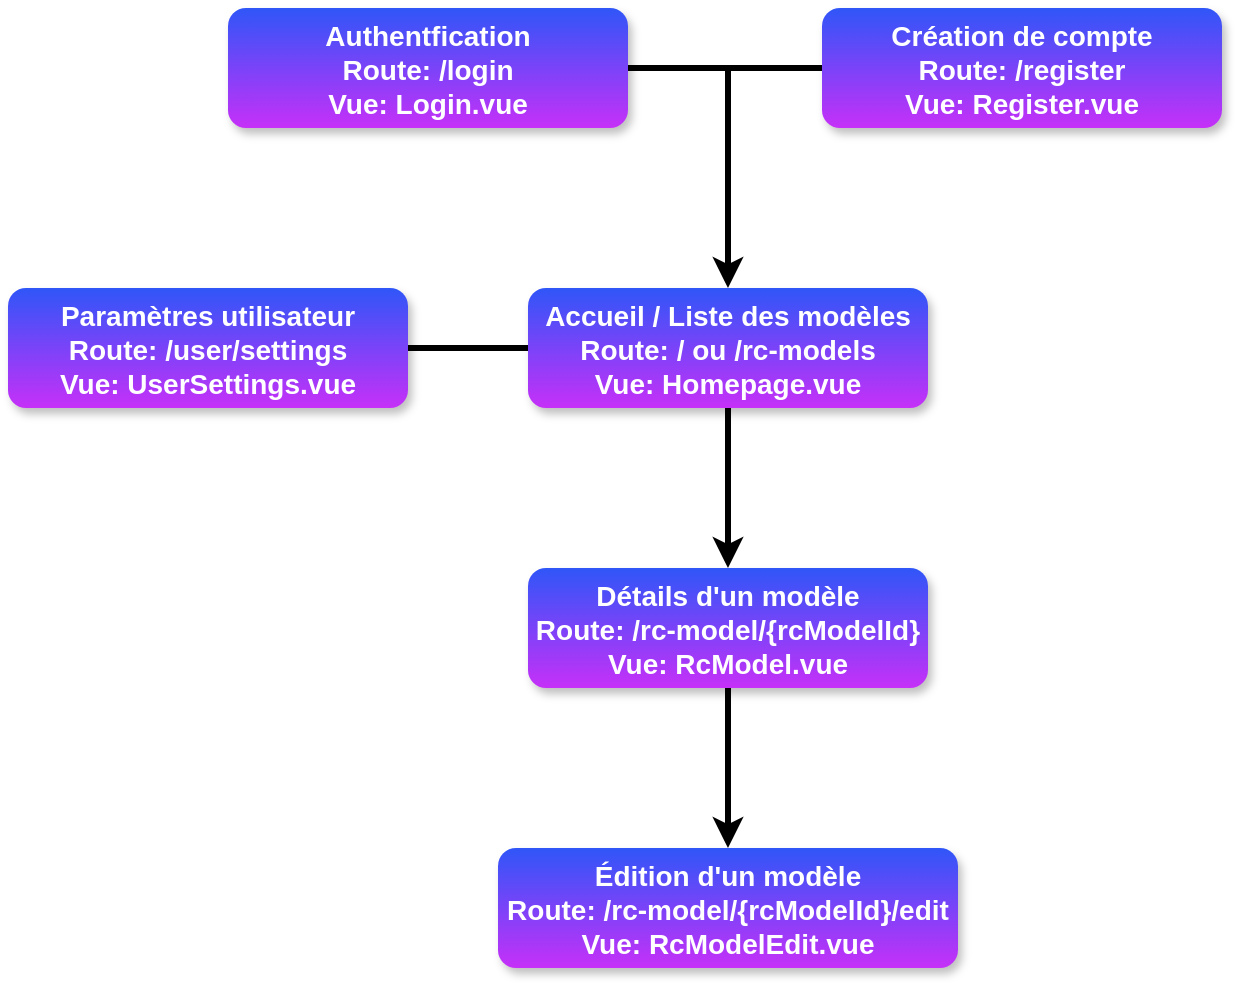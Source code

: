 <mxfile version="20.8.16" type="device"><diagram name="Page-1" id="97916047-d0de-89f5-080d-49f4d83e522f"><mxGraphModel dx="1416" dy="818" grid="1" gridSize="10" guides="1" tooltips="1" connect="1" arrows="1" fold="1" page="1" pageScale="1.5" pageWidth="1169" pageHeight="827" background="none" math="0" shadow="0"><root><mxCell id="0"/><mxCell id="1" parent="0"/><mxCell id="_l7ccEjDJXpDmc_jbZVb-77" value="" style="edgeStyle=orthogonalEdgeStyle;curved=1;orthogonalLoop=1;jettySize=auto;html=1;startArrow=none;startFill=0;strokeWidth=3;endArrow=none;endFill=0;" parent="1" source="3" target="hyLaEW4O023oqyNcX8-T-8" edge="1"><mxGeometry relative="1" as="geometry"><mxPoint x="700" y="190" as="sourcePoint"/><mxPoint x="760" y="240" as="targetPoint"/></mxGeometry></mxCell><mxCell id="3" value="Authentfication&#10;Route: /login&#10;Vue: Login.vue" style="rounded=1;fillColor=#2F56F8;strokeColor=none;shadow=1;gradientColor=#C630F8;fontStyle=1;fontColor=#FFFFFF;fontSize=14;" parent="1" vertex="1"><mxGeometry x="480" y="280" width="200" height="60" as="geometry"/></mxCell><mxCell id="_l7ccEjDJXpDmc_jbZVb-79" style="edgeStyle=orthogonalEdgeStyle;curved=1;orthogonalLoop=1;jettySize=auto;html=1;strokeWidth=3;startArrow=none;startFill=0;endArrow=classic;endFill=1;" parent="1" edge="1"><mxGeometry relative="1" as="geometry"><mxPoint x="730" y="480" as="sourcePoint"/><mxPoint x="730" y="560" as="targetPoint"/><Array as="points"><mxPoint x="730" y="530"/><mxPoint x="730" y="530"/></Array></mxGeometry></mxCell><mxCell id="_l7ccEjDJXpDmc_jbZVb-78" style="edgeStyle=orthogonalEdgeStyle;curved=1;orthogonalLoop=1;jettySize=auto;html=1;strokeWidth=3;startArrow=none;startFill=0;endArrow=none;endFill=0;" parent="1" edge="1"><mxGeometry relative="1" as="geometry"><mxPoint x="570" y="450" as="sourcePoint"/><mxPoint x="630" y="450" as="targetPoint"/></mxGeometry></mxCell><mxCell id="_l7ccEjDJXpDmc_jbZVb-80" value="" style="endArrow=classic;html=1;strokeWidth=3;curved=1;" parent="1" edge="1"><mxGeometry width="50" height="50" relative="1" as="geometry"><mxPoint x="730" y="310" as="sourcePoint"/><mxPoint x="730" y="420" as="targetPoint"/></mxGeometry></mxCell><mxCell id="hyLaEW4O023oqyNcX8-T-8" value="Création de compte&#10;Route: /register&#10;Vue: Register.vue" style="rounded=1;fillColor=#2F56F8;strokeColor=none;shadow=1;gradientColor=#C630F8;fontStyle=1;fontColor=#FFFFFF;fontSize=14;" vertex="1" parent="1"><mxGeometry x="777" y="280" width="200" height="60" as="geometry"/></mxCell><mxCell id="hyLaEW4O023oqyNcX8-T-9" value="Accueil / Liste des modèles&#10;Route: / ou /rc-models&#10;Vue: Homepage.vue" style="rounded=1;fillColor=#2F56F8;strokeColor=none;shadow=1;gradientColor=#C630F8;fontStyle=1;fontColor=#FFFFFF;fontSize=14;" vertex="1" parent="1"><mxGeometry x="630" y="420" width="200" height="60" as="geometry"/></mxCell><mxCell id="hyLaEW4O023oqyNcX8-T-10" value="Paramètres utilisateur&#10;Route: /user/settings&#10;Vue: UserSettings.vue" style="rounded=1;fillColor=#2F56F8;strokeColor=none;shadow=1;gradientColor=#C630F8;fontStyle=1;fontColor=#FFFFFF;fontSize=14;" vertex="1" parent="1"><mxGeometry x="370" y="420" width="200" height="60" as="geometry"/></mxCell><mxCell id="hyLaEW4O023oqyNcX8-T-11" value="Détails d'un modèle&#10;Route: /rc-model/{rcModelId}&#10;Vue: RcModel.vue" style="rounded=1;fillColor=#2F56F8;strokeColor=none;shadow=1;gradientColor=#C630F8;fontStyle=1;fontColor=#FFFFFF;fontSize=14;" vertex="1" parent="1"><mxGeometry x="630" y="560" width="200" height="60" as="geometry"/></mxCell><mxCell id="hyLaEW4O023oqyNcX8-T-12" value="Édition d'un modèle&#10;Route: /rc-model/{rcModelId}/edit&#10;Vue: RcModelEdit.vue" style="rounded=1;fillColor=#2F56F8;strokeColor=none;shadow=1;gradientColor=#C630F8;fontStyle=1;fontColor=#FFFFFF;fontSize=14;" vertex="1" parent="1"><mxGeometry x="615" y="700" width="230" height="60" as="geometry"/></mxCell><mxCell id="hyLaEW4O023oqyNcX8-T-14" style="edgeStyle=orthogonalEdgeStyle;curved=1;orthogonalLoop=1;jettySize=auto;html=1;strokeWidth=3;startArrow=none;startFill=0;endArrow=classic;endFill=1;" edge="1" parent="1" source="hyLaEW4O023oqyNcX8-T-11" target="hyLaEW4O023oqyNcX8-T-12"><mxGeometry relative="1" as="geometry"><mxPoint x="740" y="490" as="sourcePoint"/><mxPoint x="740" y="570" as="targetPoint"/><Array as="points"/></mxGeometry></mxCell></root></mxGraphModel></diagram></mxfile>